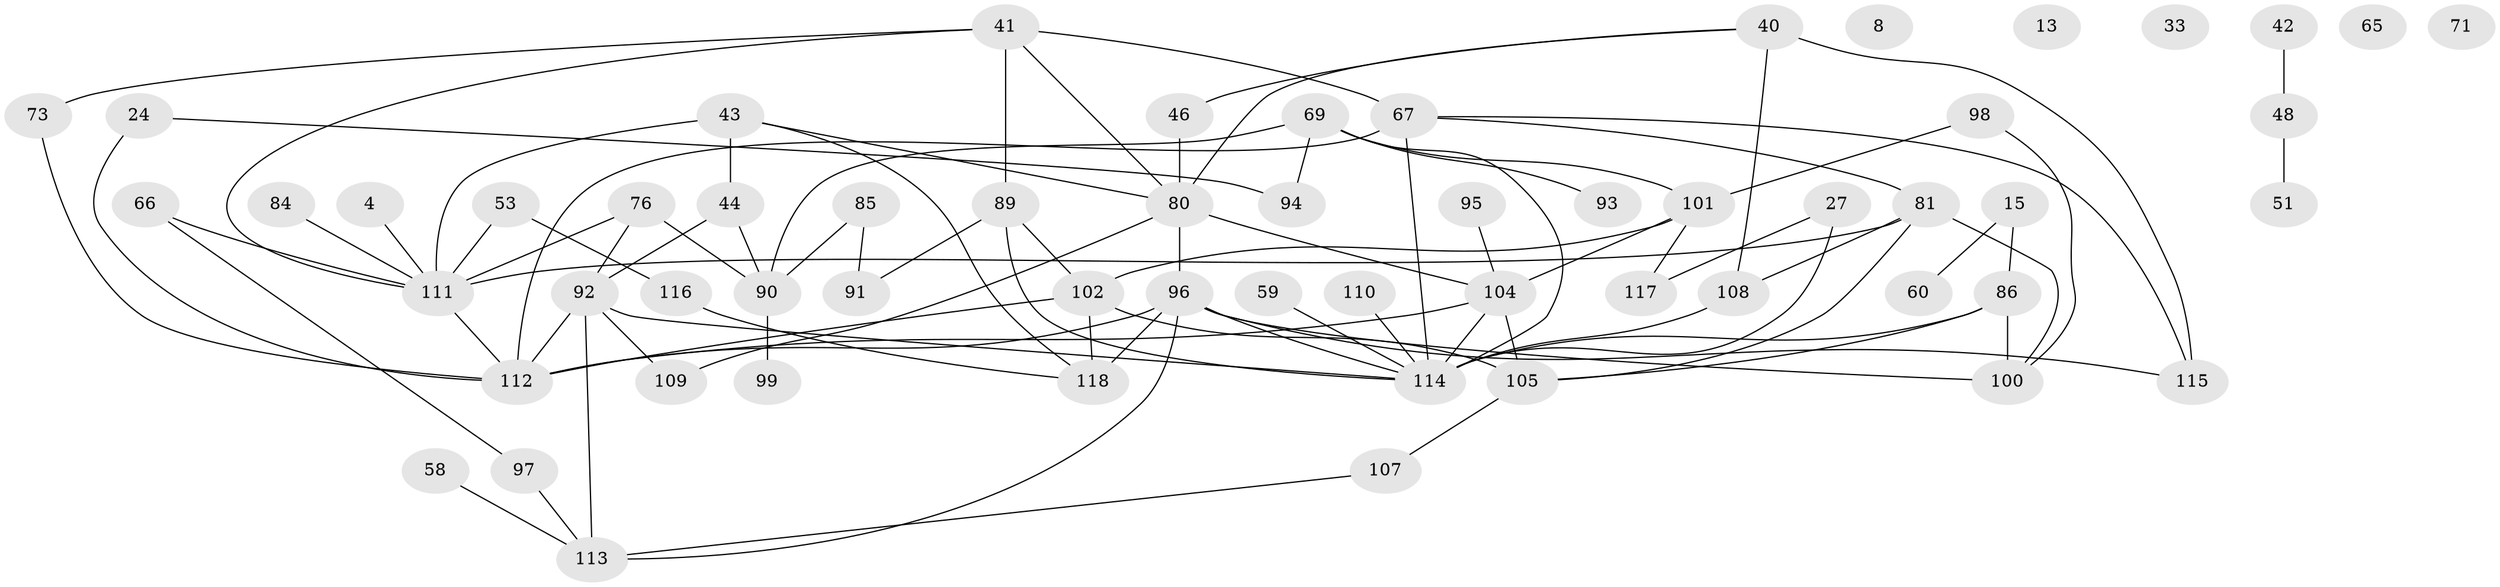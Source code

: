 // original degree distribution, {4: 0.15254237288135594, 2: 0.3135593220338983, 1: 0.1271186440677966, 0: 0.0423728813559322, 3: 0.23728813559322035, 5: 0.07627118644067797, 6: 0.03389830508474576, 7: 0.01694915254237288}
// Generated by graph-tools (version 1.1) at 2025/38/03/09/25 04:38:59]
// undirected, 59 vertices, 90 edges
graph export_dot {
graph [start="1"]
  node [color=gray90,style=filled];
  4;
  8;
  13;
  15;
  24;
  27;
  33;
  40;
  41 [super="+28"];
  42;
  43 [super="+10+19"];
  44;
  46 [super="+35"];
  48;
  51;
  53;
  58;
  59;
  60 [super="+6"];
  65;
  66;
  67 [super="+20+26"];
  69 [super="+64"];
  71;
  73;
  76;
  80 [super="+39+50"];
  81 [super="+49"];
  84;
  85;
  86;
  89 [super="+29"];
  90 [super="+52"];
  91 [super="+77"];
  92 [super="+79"];
  93;
  94;
  95;
  96 [super="+83+82"];
  97;
  98;
  99;
  100 [super="+3"];
  101 [super="+74+57"];
  102 [super="+11"];
  104 [super="+78+103"];
  105 [super="+55+34"];
  107;
  108;
  109;
  110;
  111 [super="+72+106"];
  112 [super="+1"];
  113 [super="+25"];
  114 [super="+7+21+45+54+62"];
  115 [super="+88"];
  116;
  117;
  118 [super="+87"];
  4 -- 111;
  15 -- 60;
  15 -- 86;
  24 -- 94;
  24 -- 112;
  27 -- 117;
  27 -- 114;
  40 -- 46;
  40 -- 108;
  40 -- 115 [weight=2];
  40 -- 80;
  41 -- 89 [weight=2];
  41 -- 111 [weight=2];
  41 -- 67;
  41 -- 73;
  41 -- 80;
  42 -- 48;
  43 -- 44 [weight=2];
  43 -- 111 [weight=2];
  43 -- 80;
  43 -- 118;
  44 -- 92;
  44 -- 90;
  46 -- 80 [weight=2];
  48 -- 51;
  53 -- 116;
  53 -- 111;
  58 -- 113;
  59 -- 114;
  66 -- 97;
  66 -- 111 [weight=2];
  67 -- 112 [weight=2];
  67 -- 115;
  67 -- 81;
  67 -- 114 [weight=2];
  69 -- 90;
  69 -- 114;
  69 -- 101;
  69 -- 93;
  69 -- 94;
  73 -- 112;
  76 -- 90;
  76 -- 92;
  76 -- 111;
  80 -- 109;
  80 -- 104 [weight=2];
  80 -- 96;
  81 -- 100;
  81 -- 111 [weight=2];
  81 -- 105;
  81 -- 108;
  84 -- 111;
  85 -- 90;
  85 -- 91;
  86 -- 105;
  86 -- 100;
  86 -- 114;
  89 -- 114;
  89 -- 102;
  89 -- 91;
  90 -- 99;
  92 -- 112;
  92 -- 113;
  92 -- 109;
  92 -- 114;
  95 -- 104;
  96 -- 100 [weight=2];
  96 -- 113;
  96 -- 112;
  96 -- 115;
  96 -- 118 [weight=3];
  96 -- 114;
  97 -- 113;
  98 -- 100;
  98 -- 101;
  101 -- 117;
  101 -- 102;
  101 -- 104;
  102 -- 105;
  102 -- 118;
  102 -- 112;
  104 -- 114 [weight=2];
  104 -- 105;
  104 -- 112;
  105 -- 107;
  107 -- 113;
  108 -- 114;
  110 -- 114;
  111 -- 112;
  116 -- 118;
}
